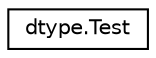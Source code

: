 digraph "Graphical Class Hierarchy"
{
 // LATEX_PDF_SIZE
  edge [fontname="Helvetica",fontsize="10",labelfontname="Helvetica",labelfontsize="10"];
  node [fontname="Helvetica",fontsize="10",shape=record];
  rankdir="LR";
  Node0 [label="dtype.Test",height=0.2,width=0.4,color="black", fillcolor="white", style="filled",URL="$classdtype_1_1Test.html",tooltip=" "];
}
